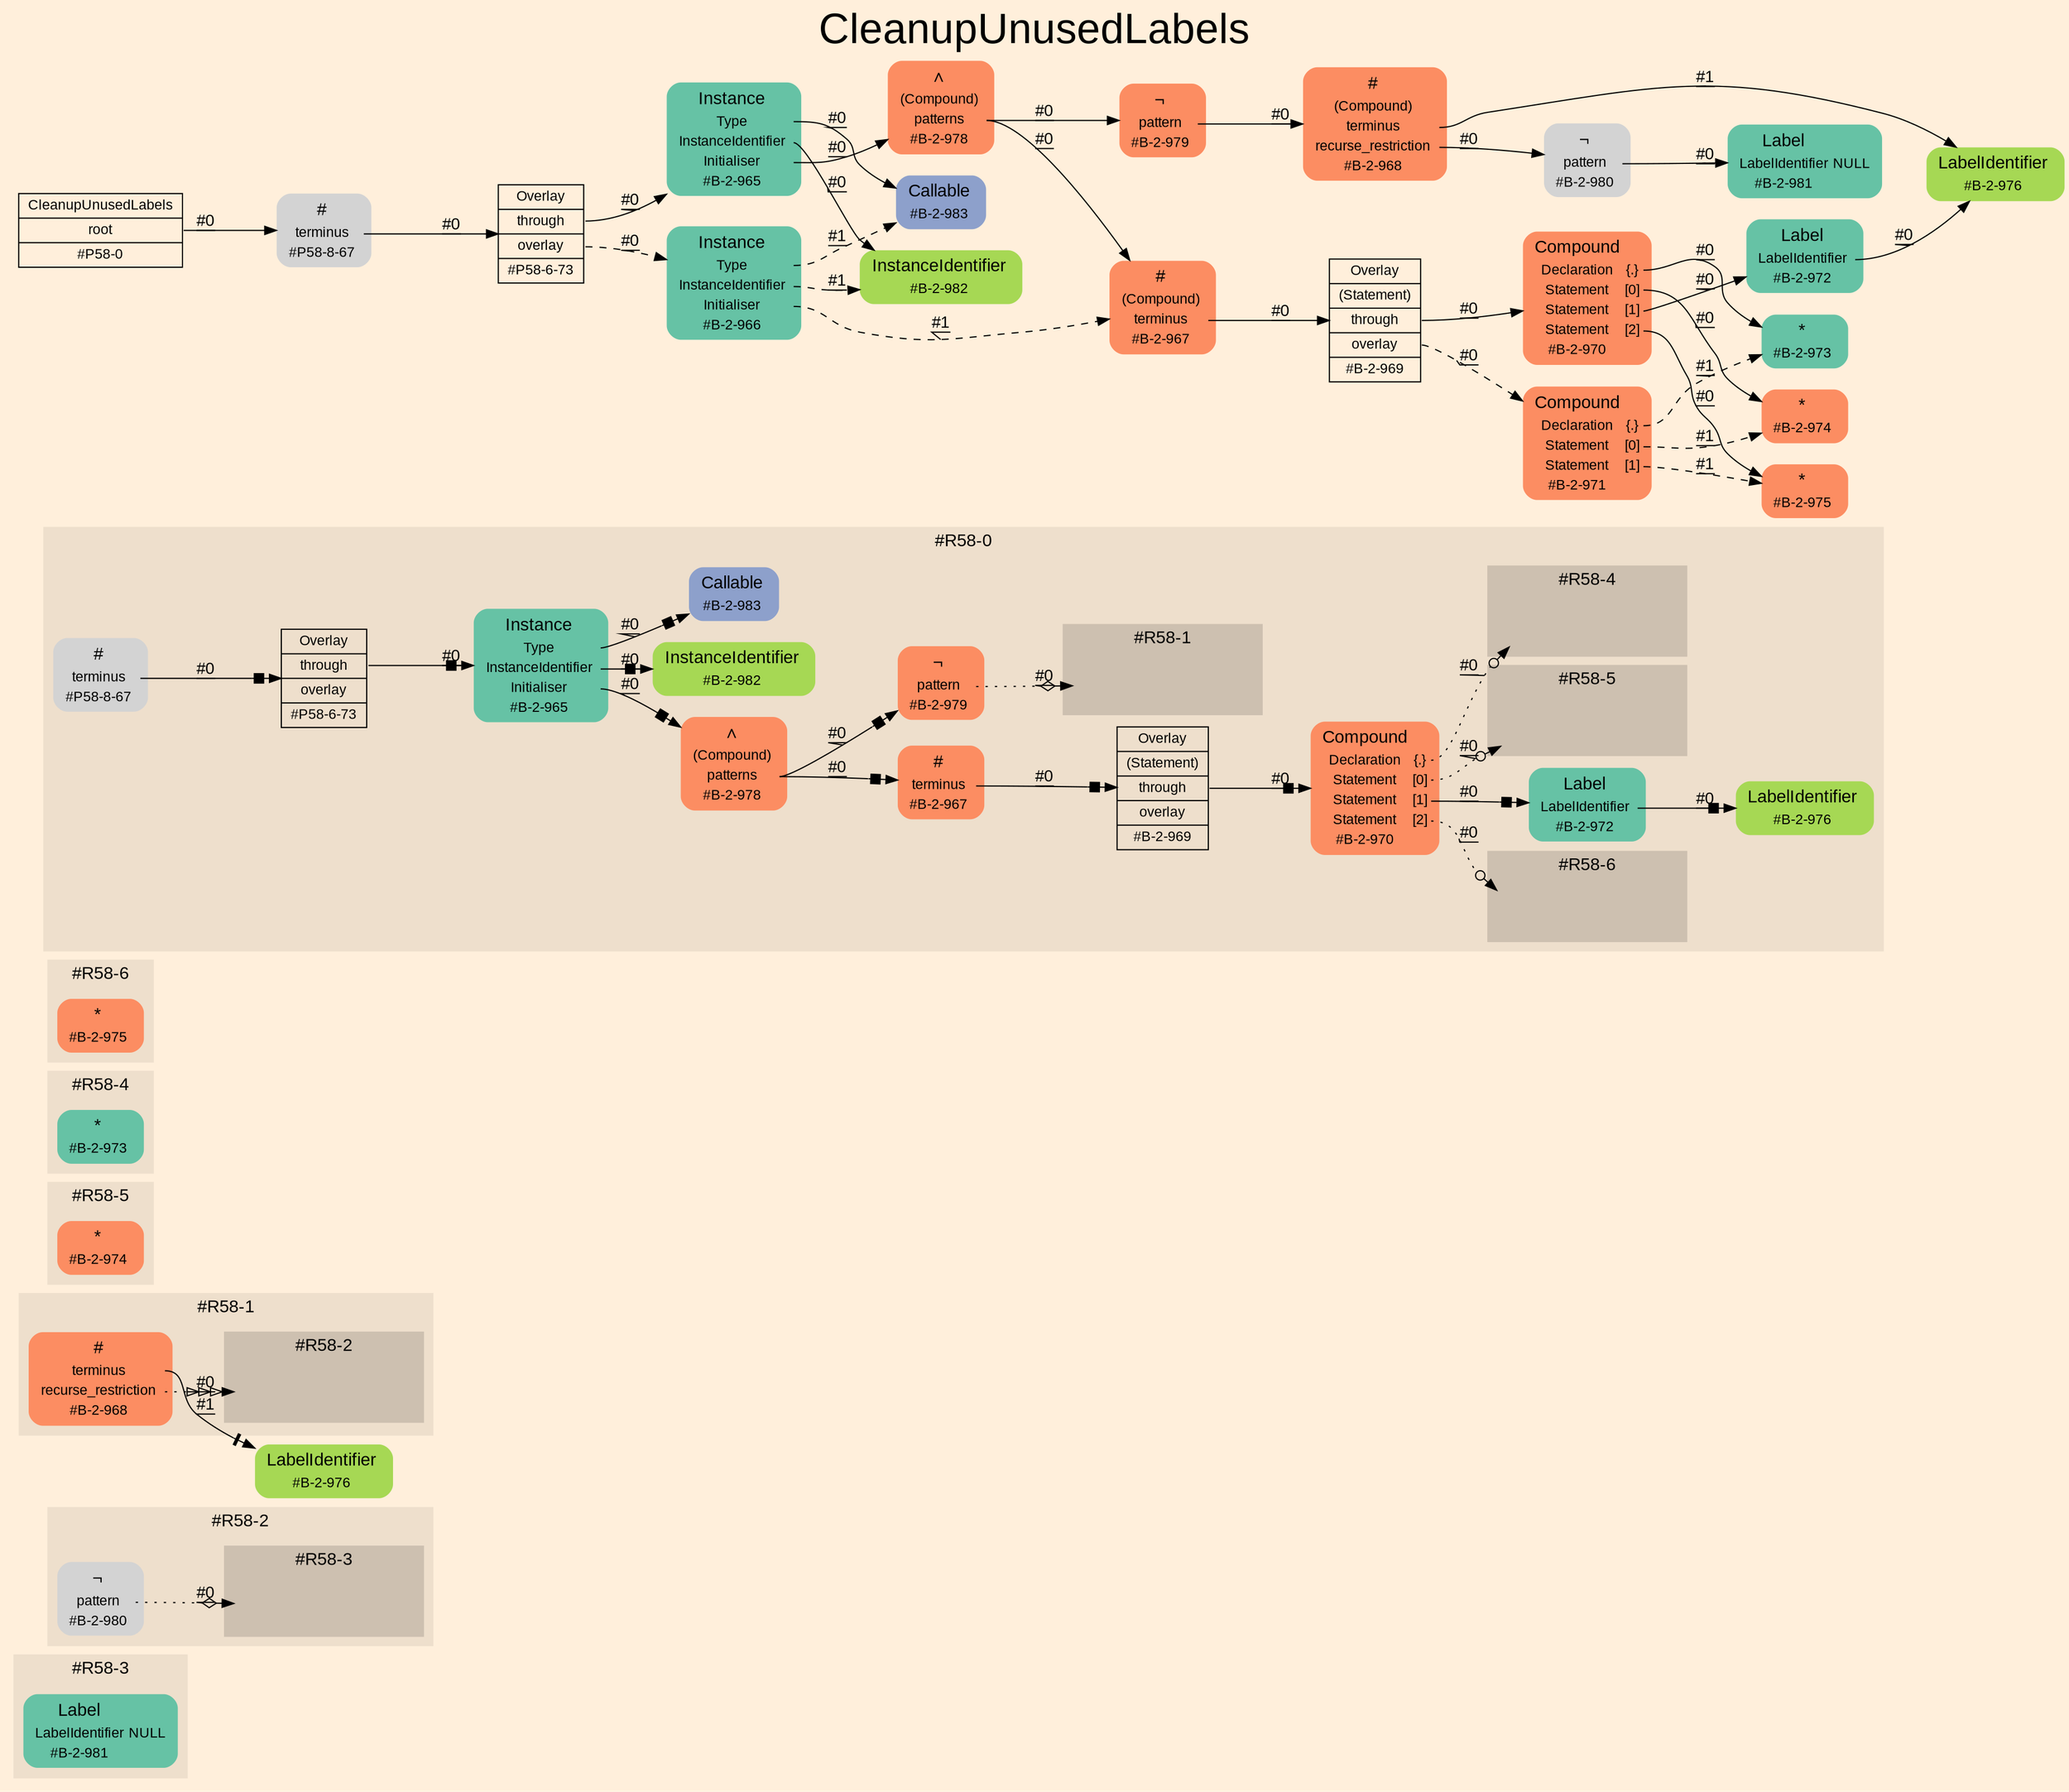 digraph "CleanupUnusedLabels" {
label = "CleanupUnusedLabels"
labelloc = t
fontsize = "36"
graph [
    rankdir = "LR"
    ranksep = 0.3
    bgcolor = antiquewhite1
    color = black
    fontcolor = black
    fontname = "Arial"
];
node [
    fontname = "Arial"
];
edge [
    fontname = "Arial"
];

// -------------------- figure #R58-3 --------------------
subgraph "cluster#R58-3" {
    label = "#R58-3"
    style = "filled"
    color = antiquewhite2
    fontsize = "15"
    "#R58-3 / #B-2-981" [
        shape = "plaintext"
        fillcolor = "/set28/1"
        label = <<TABLE BORDER="0" CELLBORDER="0" CELLSPACING="0">
         <TR><TD><FONT POINT-SIZE="15.0">Label</FONT></TD><TD></TD></TR>
         <TR><TD>LabelIdentifier</TD><TD PORT="port0">NULL</TD></TR>
         <TR><TD>#B-2-981</TD><TD PORT="port1"></TD></TR>
        </TABLE>>
        style = "rounded,filled"
        fontsize = "12"
    ];
    
}


// -------------------- figure #R58-2 --------------------
subgraph "cluster#R58-2" {
    label = "#R58-2"
    style = "filled"
    color = antiquewhite2
    fontsize = "15"
    "#R58-2 / #B-2-980" [
        shape = "plaintext"
        label = <<TABLE BORDER="0" CELLBORDER="0" CELLSPACING="0">
         <TR><TD><FONT POINT-SIZE="15.0">¬</FONT></TD><TD></TD></TR>
         <TR><TD>pattern</TD><TD PORT="port0"></TD></TR>
         <TR><TD>#B-2-980</TD><TD PORT="port1"></TD></TR>
        </TABLE>>
        style = "rounded,filled"
        fontsize = "12"
    ];
    
    subgraph "cluster#R58-2 / #R58-3" {
        label = "#R58-3"
        style = "filled"
        color = antiquewhite3
        fontsize = "15"
        "#R58-2 / #0 / #B-2-981" [
            shape = "none"
            style = "invisible"
        ];
        
    }
    
}


// -------------------- figure #R58-1 --------------------
"#R58-1 / #B-2-976" [
    shape = "plaintext"
    fillcolor = "/set28/5"
    label = <<TABLE BORDER="0" CELLBORDER="0" CELLSPACING="0">
     <TR><TD><FONT POINT-SIZE="15.0">LabelIdentifier</FONT></TD><TD></TD></TR>
     <TR><TD>#B-2-976</TD><TD PORT="port0"></TD></TR>
    </TABLE>>
    style = "rounded,filled"
    fontsize = "12"
];

subgraph "cluster#R58-1" {
    label = "#R58-1"
    style = "filled"
    color = antiquewhite2
    fontsize = "15"
    "#R58-1 / #B-2-968" [
        shape = "plaintext"
        fillcolor = "/set28/2"
        label = <<TABLE BORDER="0" CELLBORDER="0" CELLSPACING="0">
         <TR><TD><FONT POINT-SIZE="15.0">#</FONT></TD><TD></TD></TR>
         <TR><TD>terminus</TD><TD PORT="port0"></TD></TR>
         <TR><TD>recurse_restriction</TD><TD PORT="port1"></TD></TR>
         <TR><TD>#B-2-968</TD><TD PORT="port2"></TD></TR>
        </TABLE>>
        style = "rounded,filled"
        fontsize = "12"
    ];
    
    subgraph "cluster#R58-1 / #R58-2" {
        label = "#R58-2"
        style = "filled"
        color = antiquewhite3
        fontsize = "15"
        "#R58-1 / #0 / #B-2-980" [
            shape = "none"
            style = "invisible"
        ];
        
    }
    
}


// -------------------- figure #R58-5 --------------------
subgraph "cluster#R58-5" {
    label = "#R58-5"
    style = "filled"
    color = antiquewhite2
    fontsize = "15"
    "#R58-5 / #B-2-974" [
        shape = "plaintext"
        fillcolor = "/set28/2"
        label = <<TABLE BORDER="0" CELLBORDER="0" CELLSPACING="0">
         <TR><TD><FONT POINT-SIZE="15.0">*</FONT></TD><TD></TD></TR>
         <TR><TD>#B-2-974</TD><TD PORT="port0"></TD></TR>
        </TABLE>>
        style = "rounded,filled"
        fontsize = "12"
    ];
    
}


// -------------------- figure #R58-4 --------------------
subgraph "cluster#R58-4" {
    label = "#R58-4"
    style = "filled"
    color = antiquewhite2
    fontsize = "15"
    "#R58-4 / #B-2-973" [
        shape = "plaintext"
        fillcolor = "/set28/1"
        label = <<TABLE BORDER="0" CELLBORDER="0" CELLSPACING="0">
         <TR><TD><FONT POINT-SIZE="15.0">*</FONT></TD><TD></TD></TR>
         <TR><TD>#B-2-973</TD><TD PORT="port0"></TD></TR>
        </TABLE>>
        style = "rounded,filled"
        fontsize = "12"
    ];
    
}


// -------------------- figure #R58-6 --------------------
subgraph "cluster#R58-6" {
    label = "#R58-6"
    style = "filled"
    color = antiquewhite2
    fontsize = "15"
    "#R58-6 / #B-2-975" [
        shape = "plaintext"
        fillcolor = "/set28/2"
        label = <<TABLE BORDER="0" CELLBORDER="0" CELLSPACING="0">
         <TR><TD><FONT POINT-SIZE="15.0">*</FONT></TD><TD></TD></TR>
         <TR><TD>#B-2-975</TD><TD PORT="port0"></TD></TR>
        </TABLE>>
        style = "rounded,filled"
        fontsize = "12"
    ];
    
}


// -------------------- figure #R58-0 --------------------
subgraph "cluster#R58-0" {
    label = "#R58-0"
    style = "filled"
    color = antiquewhite2
    fontsize = "15"
    "#R58-0 / #B-2-965" [
        shape = "plaintext"
        fillcolor = "/set28/1"
        label = <<TABLE BORDER="0" CELLBORDER="0" CELLSPACING="0">
         <TR><TD><FONT POINT-SIZE="15.0">Instance</FONT></TD><TD></TD></TR>
         <TR><TD>Type</TD><TD PORT="port0"></TD></TR>
         <TR><TD>InstanceIdentifier</TD><TD PORT="port1"></TD></TR>
         <TR><TD>Initialiser</TD><TD PORT="port2"></TD></TR>
         <TR><TD>#B-2-965</TD><TD PORT="port3"></TD></TR>
        </TABLE>>
        style = "rounded,filled"
        fontsize = "12"
    ];
    
    "#R58-0 / #B-2-982" [
        shape = "plaintext"
        fillcolor = "/set28/5"
        label = <<TABLE BORDER="0" CELLBORDER="0" CELLSPACING="0">
         <TR><TD><FONT POINT-SIZE="15.0">InstanceIdentifier</FONT></TD><TD></TD></TR>
         <TR><TD>#B-2-982</TD><TD PORT="port0"></TD></TR>
        </TABLE>>
        style = "rounded,filled"
        fontsize = "12"
    ];
    
    "#R58-0 / #B-2-970" [
        shape = "plaintext"
        fillcolor = "/set28/2"
        label = <<TABLE BORDER="0" CELLBORDER="0" CELLSPACING="0">
         <TR><TD><FONT POINT-SIZE="15.0">Compound</FONT></TD><TD></TD></TR>
         <TR><TD>Declaration</TD><TD PORT="port0">{.}</TD></TR>
         <TR><TD>Statement</TD><TD PORT="port1">[0]</TD></TR>
         <TR><TD>Statement</TD><TD PORT="port2">[1]</TD></TR>
         <TR><TD>Statement</TD><TD PORT="port3">[2]</TD></TR>
         <TR><TD>#B-2-970</TD><TD PORT="port4"></TD></TR>
        </TABLE>>
        style = "rounded,filled"
        fontsize = "12"
    ];
    
    "#R58-0 / #B-2-972" [
        shape = "plaintext"
        fillcolor = "/set28/1"
        label = <<TABLE BORDER="0" CELLBORDER="0" CELLSPACING="0">
         <TR><TD><FONT POINT-SIZE="15.0">Label</FONT></TD><TD></TD></TR>
         <TR><TD>LabelIdentifier</TD><TD PORT="port0"></TD></TR>
         <TR><TD>#B-2-972</TD><TD PORT="port1"></TD></TR>
        </TABLE>>
        style = "rounded,filled"
        fontsize = "12"
    ];
    
    "#R58-0 / #P58-8-67" [
        shape = "plaintext"
        label = <<TABLE BORDER="0" CELLBORDER="0" CELLSPACING="0">
         <TR><TD><FONT POINT-SIZE="15.0">#</FONT></TD><TD></TD></TR>
         <TR><TD>terminus</TD><TD PORT="port0"></TD></TR>
         <TR><TD>#P58-8-67</TD><TD PORT="port1"></TD></TR>
        </TABLE>>
        style = "rounded,filled"
        fontsize = "12"
    ];
    
    "#R58-0 / #B-2-978" [
        shape = "plaintext"
        fillcolor = "/set28/2"
        label = <<TABLE BORDER="0" CELLBORDER="0" CELLSPACING="0">
         <TR><TD><FONT POINT-SIZE="15.0">∧</FONT></TD><TD></TD></TR>
         <TR><TD>(Compound)</TD><TD PORT="port0"></TD></TR>
         <TR><TD>patterns</TD><TD PORT="port1"></TD></TR>
         <TR><TD>#B-2-978</TD><TD PORT="port2"></TD></TR>
        </TABLE>>
        style = "rounded,filled"
        fontsize = "12"
    ];
    
    "#R58-0 / #B-2-967" [
        shape = "plaintext"
        fillcolor = "/set28/2"
        label = <<TABLE BORDER="0" CELLBORDER="0" CELLSPACING="0">
         <TR><TD><FONT POINT-SIZE="15.0">#</FONT></TD><TD></TD></TR>
         <TR><TD>terminus</TD><TD PORT="port0"></TD></TR>
         <TR><TD>#B-2-967</TD><TD PORT="port1"></TD></TR>
        </TABLE>>
        style = "rounded,filled"
        fontsize = "12"
    ];
    
    "#R58-0 / #B-2-979" [
        shape = "plaintext"
        fillcolor = "/set28/2"
        label = <<TABLE BORDER="0" CELLBORDER="0" CELLSPACING="0">
         <TR><TD><FONT POINT-SIZE="15.0">¬</FONT></TD><TD></TD></TR>
         <TR><TD>pattern</TD><TD PORT="port0"></TD></TR>
         <TR><TD>#B-2-979</TD><TD PORT="port1"></TD></TR>
        </TABLE>>
        style = "rounded,filled"
        fontsize = "12"
    ];
    
    "#R58-0 / #B-2-983" [
        shape = "plaintext"
        fillcolor = "/set28/3"
        label = <<TABLE BORDER="0" CELLBORDER="0" CELLSPACING="0">
         <TR><TD><FONT POINT-SIZE="15.0">Callable</FONT></TD><TD></TD></TR>
         <TR><TD>#B-2-983</TD><TD PORT="port0"></TD></TR>
        </TABLE>>
        style = "rounded,filled"
        fontsize = "12"
    ];
    
    "#R58-0 / #B-2-976" [
        shape = "plaintext"
        fillcolor = "/set28/5"
        label = <<TABLE BORDER="0" CELLBORDER="0" CELLSPACING="0">
         <TR><TD><FONT POINT-SIZE="15.0">LabelIdentifier</FONT></TD><TD></TD></TR>
         <TR><TD>#B-2-976</TD><TD PORT="port0"></TD></TR>
        </TABLE>>
        style = "rounded,filled"
        fontsize = "12"
    ];
    
    "#R58-0 / #P58-6-73" [
        shape = "record"
        fillcolor = antiquewhite2
        label = "<fixed> Overlay | <port0> through | <port1> overlay | <port2> #P58-6-73"
        style = "filled"
        fontsize = "12"
        color = black
        fontcolor = black
    ];
    
    "#R58-0 / #B-2-969" [
        shape = "record"
        fillcolor = antiquewhite2
        label = "<fixed> Overlay | <port0> (Statement) | <port1> through | <port2> overlay | <port3> #B-2-969"
        style = "filled"
        fontsize = "12"
        color = black
        fontcolor = black
    ];
    
    subgraph "cluster#R58-0 / #R58-6" {
        label = "#R58-6"
        style = "filled"
        color = antiquewhite3
        fontsize = "15"
        "#R58-0 / #0 / #B-2-975" [
            shape = "none"
            style = "invisible"
        ];
        
    }
    
    subgraph "cluster#R58-0 / #R58-4" {
        label = "#R58-4"
        style = "filled"
        color = antiquewhite3
        fontsize = "15"
        "#R58-0 / #0 / #B-2-973" [
            shape = "none"
            style = "invisible"
        ];
        
    }
    
    subgraph "cluster#R58-0 / #R58-5" {
        label = "#R58-5"
        style = "filled"
        color = antiquewhite3
        fontsize = "15"
        "#R58-0 / #0 / #B-2-974" [
            shape = "none"
            style = "invisible"
        ];
        
    }
    
    subgraph "cluster#R58-0 / #R58-1" {
        label = "#R58-1"
        style = "filled"
        color = antiquewhite3
        fontsize = "15"
        "#R58-0 / #0 / #B-2-968" [
            shape = "none"
            style = "invisible"
        ];
        
    }
    
}


// -------------------- transformation figure --------------------
"CR#P58-0" [
    shape = "record"
    fillcolor = antiquewhite1
    label = "<fixed> CleanupUnusedLabels | <port0> root | <port1> #P58-0"
    style = "filled"
    fontsize = "12"
    color = black
    fontcolor = black
];

"#P58-8-67" [
    shape = "plaintext"
    label = <<TABLE BORDER="0" CELLBORDER="0" CELLSPACING="0">
     <TR><TD><FONT POINT-SIZE="15.0">#</FONT></TD><TD></TD></TR>
     <TR><TD>terminus</TD><TD PORT="port0"></TD></TR>
     <TR><TD>#P58-8-67</TD><TD PORT="port1"></TD></TR>
    </TABLE>>
    style = "rounded,filled"
    fontsize = "12"
];

"#P58-6-73" [
    shape = "record"
    fillcolor = antiquewhite1
    label = "<fixed> Overlay | <port0> through | <port1> overlay | <port2> #P58-6-73"
    style = "filled"
    fontsize = "12"
    color = black
    fontcolor = black
];

"#B-2-965" [
    shape = "plaintext"
    fillcolor = "/set28/1"
    label = <<TABLE BORDER="0" CELLBORDER="0" CELLSPACING="0">
     <TR><TD><FONT POINT-SIZE="15.0">Instance</FONT></TD><TD></TD></TR>
     <TR><TD>Type</TD><TD PORT="port0"></TD></TR>
     <TR><TD>InstanceIdentifier</TD><TD PORT="port1"></TD></TR>
     <TR><TD>Initialiser</TD><TD PORT="port2"></TD></TR>
     <TR><TD>#B-2-965</TD><TD PORT="port3"></TD></TR>
    </TABLE>>
    style = "rounded,filled"
    fontsize = "12"
];

"#B-2-983" [
    shape = "plaintext"
    fillcolor = "/set28/3"
    label = <<TABLE BORDER="0" CELLBORDER="0" CELLSPACING="0">
     <TR><TD><FONT POINT-SIZE="15.0">Callable</FONT></TD><TD></TD></TR>
     <TR><TD>#B-2-983</TD><TD PORT="port0"></TD></TR>
    </TABLE>>
    style = "rounded,filled"
    fontsize = "12"
];

"#B-2-982" [
    shape = "plaintext"
    fillcolor = "/set28/5"
    label = <<TABLE BORDER="0" CELLBORDER="0" CELLSPACING="0">
     <TR><TD><FONT POINT-SIZE="15.0">InstanceIdentifier</FONT></TD><TD></TD></TR>
     <TR><TD>#B-2-982</TD><TD PORT="port0"></TD></TR>
    </TABLE>>
    style = "rounded,filled"
    fontsize = "12"
];

"#B-2-978" [
    shape = "plaintext"
    fillcolor = "/set28/2"
    label = <<TABLE BORDER="0" CELLBORDER="0" CELLSPACING="0">
     <TR><TD><FONT POINT-SIZE="15.0">∧</FONT></TD><TD></TD></TR>
     <TR><TD>(Compound)</TD><TD PORT="port0"></TD></TR>
     <TR><TD>patterns</TD><TD PORT="port1"></TD></TR>
     <TR><TD>#B-2-978</TD><TD PORT="port2"></TD></TR>
    </TABLE>>
    style = "rounded,filled"
    fontsize = "12"
];

"#B-2-967" [
    shape = "plaintext"
    fillcolor = "/set28/2"
    label = <<TABLE BORDER="0" CELLBORDER="0" CELLSPACING="0">
     <TR><TD><FONT POINT-SIZE="15.0">#</FONT></TD><TD></TD></TR>
     <TR><TD>(Compound)</TD><TD PORT="port0"></TD></TR>
     <TR><TD>terminus</TD><TD PORT="port1"></TD></TR>
     <TR><TD>#B-2-967</TD><TD PORT="port2"></TD></TR>
    </TABLE>>
    style = "rounded,filled"
    fontsize = "12"
];

"#B-2-969" [
    shape = "record"
    fillcolor = antiquewhite1
    label = "<fixed> Overlay | <port0> (Statement) | <port1> through | <port2> overlay | <port3> #B-2-969"
    style = "filled"
    fontsize = "12"
    color = black
    fontcolor = black
];

"#B-2-970" [
    shape = "plaintext"
    fillcolor = "/set28/2"
    label = <<TABLE BORDER="0" CELLBORDER="0" CELLSPACING="0">
     <TR><TD><FONT POINT-SIZE="15.0">Compound</FONT></TD><TD></TD></TR>
     <TR><TD>Declaration</TD><TD PORT="port0">{.}</TD></TR>
     <TR><TD>Statement</TD><TD PORT="port1">[0]</TD></TR>
     <TR><TD>Statement</TD><TD PORT="port2">[1]</TD></TR>
     <TR><TD>Statement</TD><TD PORT="port3">[2]</TD></TR>
     <TR><TD>#B-2-970</TD><TD PORT="port4"></TD></TR>
    </TABLE>>
    style = "rounded,filled"
    fontsize = "12"
];

"#B-2-973" [
    shape = "plaintext"
    fillcolor = "/set28/1"
    label = <<TABLE BORDER="0" CELLBORDER="0" CELLSPACING="0">
     <TR><TD><FONT POINT-SIZE="15.0">*</FONT></TD><TD></TD></TR>
     <TR><TD>#B-2-973</TD><TD PORT="port0"></TD></TR>
    </TABLE>>
    style = "rounded,filled"
    fontsize = "12"
];

"#B-2-974" [
    shape = "plaintext"
    fillcolor = "/set28/2"
    label = <<TABLE BORDER="0" CELLBORDER="0" CELLSPACING="0">
     <TR><TD><FONT POINT-SIZE="15.0">*</FONT></TD><TD></TD></TR>
     <TR><TD>#B-2-974</TD><TD PORT="port0"></TD></TR>
    </TABLE>>
    style = "rounded,filled"
    fontsize = "12"
];

"#B-2-972" [
    shape = "plaintext"
    fillcolor = "/set28/1"
    label = <<TABLE BORDER="0" CELLBORDER="0" CELLSPACING="0">
     <TR><TD><FONT POINT-SIZE="15.0">Label</FONT></TD><TD></TD></TR>
     <TR><TD>LabelIdentifier</TD><TD PORT="port0"></TD></TR>
     <TR><TD>#B-2-972</TD><TD PORT="port1"></TD></TR>
    </TABLE>>
    style = "rounded,filled"
    fontsize = "12"
];

"#B-2-976" [
    shape = "plaintext"
    fillcolor = "/set28/5"
    label = <<TABLE BORDER="0" CELLBORDER="0" CELLSPACING="0">
     <TR><TD><FONT POINT-SIZE="15.0">LabelIdentifier</FONT></TD><TD></TD></TR>
     <TR><TD>#B-2-976</TD><TD PORT="port0"></TD></TR>
    </TABLE>>
    style = "rounded,filled"
    fontsize = "12"
];

"#B-2-975" [
    shape = "plaintext"
    fillcolor = "/set28/2"
    label = <<TABLE BORDER="0" CELLBORDER="0" CELLSPACING="0">
     <TR><TD><FONT POINT-SIZE="15.0">*</FONT></TD><TD></TD></TR>
     <TR><TD>#B-2-975</TD><TD PORT="port0"></TD></TR>
    </TABLE>>
    style = "rounded,filled"
    fontsize = "12"
];

"#B-2-971" [
    shape = "plaintext"
    fillcolor = "/set28/2"
    label = <<TABLE BORDER="0" CELLBORDER="0" CELLSPACING="0">
     <TR><TD><FONT POINT-SIZE="15.0">Compound</FONT></TD><TD></TD></TR>
     <TR><TD>Declaration</TD><TD PORT="port0">{.}</TD></TR>
     <TR><TD>Statement</TD><TD PORT="port1">[0]</TD></TR>
     <TR><TD>Statement</TD><TD PORT="port2">[1]</TD></TR>
     <TR><TD>#B-2-971</TD><TD PORT="port3"></TD></TR>
    </TABLE>>
    style = "rounded,filled"
    fontsize = "12"
];

"#B-2-979" [
    shape = "plaintext"
    fillcolor = "/set28/2"
    label = <<TABLE BORDER="0" CELLBORDER="0" CELLSPACING="0">
     <TR><TD><FONT POINT-SIZE="15.0">¬</FONT></TD><TD></TD></TR>
     <TR><TD>pattern</TD><TD PORT="port0"></TD></TR>
     <TR><TD>#B-2-979</TD><TD PORT="port1"></TD></TR>
    </TABLE>>
    style = "rounded,filled"
    fontsize = "12"
];

"#B-2-968" [
    shape = "plaintext"
    fillcolor = "/set28/2"
    label = <<TABLE BORDER="0" CELLBORDER="0" CELLSPACING="0">
     <TR><TD><FONT POINT-SIZE="15.0">#</FONT></TD><TD></TD></TR>
     <TR><TD>(Compound)</TD><TD PORT="port0"></TD></TR>
     <TR><TD>terminus</TD><TD PORT="port1"></TD></TR>
     <TR><TD>recurse_restriction</TD><TD PORT="port2"></TD></TR>
     <TR><TD>#B-2-968</TD><TD PORT="port3"></TD></TR>
    </TABLE>>
    style = "rounded,filled"
    fontsize = "12"
];

"#B-2-980" [
    shape = "plaintext"
    label = <<TABLE BORDER="0" CELLBORDER="0" CELLSPACING="0">
     <TR><TD><FONT POINT-SIZE="15.0">¬</FONT></TD><TD></TD></TR>
     <TR><TD>pattern</TD><TD PORT="port0"></TD></TR>
     <TR><TD>#B-2-980</TD><TD PORT="port1"></TD></TR>
    </TABLE>>
    style = "rounded,filled"
    fontsize = "12"
];

"#B-2-981" [
    shape = "plaintext"
    fillcolor = "/set28/1"
    label = <<TABLE BORDER="0" CELLBORDER="0" CELLSPACING="0">
     <TR><TD><FONT POINT-SIZE="15.0">Label</FONT></TD><TD></TD></TR>
     <TR><TD>LabelIdentifier</TD><TD PORT="port0">NULL</TD></TR>
     <TR><TD>#B-2-981</TD><TD PORT="port1"></TD></TR>
    </TABLE>>
    style = "rounded,filled"
    fontsize = "12"
];

"#B-2-966" [
    shape = "plaintext"
    fillcolor = "/set28/1"
    label = <<TABLE BORDER="0" CELLBORDER="0" CELLSPACING="0">
     <TR><TD><FONT POINT-SIZE="15.0">Instance</FONT></TD><TD></TD></TR>
     <TR><TD>Type</TD><TD PORT="port0"></TD></TR>
     <TR><TD>InstanceIdentifier</TD><TD PORT="port1"></TD></TR>
     <TR><TD>Initialiser</TD><TD PORT="port2"></TD></TR>
     <TR><TD>#B-2-966</TD><TD PORT="port3"></TD></TR>
    </TABLE>>
    style = "rounded,filled"
    fontsize = "12"
];


// -------------------- links --------------------
// links for block CR#P58-0
"CR#P58-0":port0 -> "#P58-8-67" [
    style="solid"
    label = "#0"
    decorate = true
    color = black
    fontcolor = black
];

// links for block #P58-8-67
"#P58-8-67":port0 -> "#P58-6-73" [
    style="solid"
    label = "#0"
    decorate = true
    color = black
    fontcolor = black
];

// links for block #P58-6-73
"#P58-6-73":port0 -> "#B-2-965" [
    style="solid"
    label = "#0"
    decorate = true
    color = black
    fontcolor = black
];

"#P58-6-73":port1 -> "#B-2-966" [
    style="dashed"
    label = "#0"
    decorate = true
    color = black
    fontcolor = black
];

// links for block #B-2-965
"#B-2-965":port0 -> "#B-2-983" [
    style="solid"
    label = "#0"
    decorate = true
    color = black
    fontcolor = black
];

"#B-2-965":port1 -> "#B-2-982" [
    style="solid"
    label = "#0"
    decorate = true
    color = black
    fontcolor = black
];

"#B-2-965":port2 -> "#B-2-978" [
    style="solid"
    label = "#0"
    decorate = true
    color = black
    fontcolor = black
];

// links for block #B-2-983
// links for block #B-2-982
// links for block #B-2-978
"#B-2-978":port1 -> "#B-2-967" [
    style="solid"
    label = "#0"
    decorate = true
    color = black
    fontcolor = black
];

"#B-2-978":port1 -> "#B-2-979" [
    style="solid"
    label = "#0"
    decorate = true
    color = black
    fontcolor = black
];

// links for block #B-2-967
"#B-2-967":port1 -> "#B-2-969" [
    style="solid"
    label = "#0"
    decorate = true
    color = black
    fontcolor = black
];

// links for block #B-2-969
"#B-2-969":port1 -> "#B-2-970" [
    style="solid"
    label = "#0"
    decorate = true
    color = black
    fontcolor = black
];

"#B-2-969":port2 -> "#B-2-971" [
    style="dashed"
    label = "#0"
    decorate = true
    color = black
    fontcolor = black
];

// links for block #B-2-970
"#B-2-970":port0 -> "#B-2-973" [
    style="solid"
    label = "#0"
    decorate = true
    color = black
    fontcolor = black
];

"#B-2-970":port1 -> "#B-2-974" [
    style="solid"
    label = "#0"
    decorate = true
    color = black
    fontcolor = black
];

"#B-2-970":port2 -> "#B-2-972" [
    style="solid"
    label = "#0"
    decorate = true
    color = black
    fontcolor = black
];

"#B-2-970":port3 -> "#B-2-975" [
    style="solid"
    label = "#0"
    decorate = true
    color = black
    fontcolor = black
];

// links for block #B-2-973
// links for block #B-2-974
// links for block #B-2-972
"#B-2-972":port0 -> "#B-2-976" [
    style="solid"
    label = "#0"
    decorate = true
    color = black
    fontcolor = black
];

// links for block #B-2-976
// links for block #B-2-975
// links for block #B-2-971
"#B-2-971":port0 -> "#B-2-973" [
    style="dashed"
    label = "#1"
    decorate = true
    color = black
    fontcolor = black
];

"#B-2-971":port1 -> "#B-2-974" [
    style="dashed"
    label = "#1"
    decorate = true
    color = black
    fontcolor = black
];

"#B-2-971":port2 -> "#B-2-975" [
    style="dashed"
    label = "#1"
    decorate = true
    color = black
    fontcolor = black
];

// links for block #B-2-979
"#B-2-979":port0 -> "#B-2-968" [
    style="solid"
    label = "#0"
    decorate = true
    color = black
    fontcolor = black
];

// links for block #B-2-968
"#B-2-968":port1 -> "#B-2-976" [
    style="solid"
    label = "#1"
    decorate = true
    color = black
    fontcolor = black
];

"#B-2-968":port2 -> "#B-2-980" [
    style="solid"
    label = "#0"
    decorate = true
    color = black
    fontcolor = black
];

// links for block #B-2-980
"#B-2-980":port0 -> "#B-2-981" [
    style="solid"
    label = "#0"
    decorate = true
    color = black
    fontcolor = black
];

// links for block #B-2-981
// links for block #B-2-966
"#B-2-966":port0 -> "#B-2-983" [
    style="dashed"
    label = "#1"
    decorate = true
    color = black
    fontcolor = black
];

"#B-2-966":port1 -> "#B-2-982" [
    style="dashed"
    label = "#1"
    decorate = true
    color = black
    fontcolor = black
];

"#B-2-966":port2 -> "#B-2-967" [
    style="dashed"
    label = "#1"
    decorate = true
    color = black
    fontcolor = black
];

// links for block #R58-0 / #B-2-965
"#R58-0 / #B-2-965":port0 -> "#R58-0 / #B-2-983" [
    style="solid"
    arrowhead="normalnonebox"
    label = "#0"
    decorate = true
    color = black
    fontcolor = black
];

"#R58-0 / #B-2-965":port1 -> "#R58-0 / #B-2-982" [
    style="solid"
    arrowhead="normalnonebox"
    label = "#0"
    decorate = true
    color = black
    fontcolor = black
];

"#R58-0 / #B-2-965":port2 -> "#R58-0 / #B-2-978" [
    style="solid"
    arrowhead="normalnonebox"
    label = "#0"
    decorate = true
    color = black
    fontcolor = black
];

// links for block #R58-0 / #B-2-982
// links for block #R58-0 / #B-2-970
"#R58-0 / #B-2-970":port0 -> "#R58-0 / #0 / #B-2-973" [
    style="dotted"
    arrowhead="normalnoneodot"
    label = "#0"
    decorate = true
    color = black
    fontcolor = black
];

"#R58-0 / #B-2-970":port1 -> "#R58-0 / #0 / #B-2-974" [
    style="dotted"
    arrowhead="normalnoneodot"
    label = "#0"
    decorate = true
    color = black
    fontcolor = black
];

"#R58-0 / #B-2-970":port2 -> "#R58-0 / #B-2-972" [
    style="solid"
    arrowhead="normalnonebox"
    label = "#0"
    decorate = true
    color = black
    fontcolor = black
];

"#R58-0 / #B-2-970":port3 -> "#R58-0 / #0 / #B-2-975" [
    style="dotted"
    arrowhead="normalnoneodot"
    label = "#0"
    decorate = true
    color = black
    fontcolor = black
];

// links for block #R58-0 / #B-2-972
"#R58-0 / #B-2-972":port0 -> "#R58-0 / #B-2-976" [
    style="solid"
    arrowhead="normalnonebox"
    label = "#0"
    decorate = true
    color = black
    fontcolor = black
];

// links for block #R58-0 / #P58-8-67
"#R58-0 / #P58-8-67":port0 -> "#R58-0 / #P58-6-73" [
    style="solid"
    arrowhead="normalnonebox"
    label = "#0"
    decorate = true
    color = black
    fontcolor = black
];

// links for block #R58-0 / #B-2-978
"#R58-0 / #B-2-978":port1 -> "#R58-0 / #B-2-967" [
    style="solid"
    arrowhead="normalnonebox"
    label = "#0"
    decorate = true
    color = black
    fontcolor = black
];

"#R58-0 / #B-2-978":port1 -> "#R58-0 / #B-2-979" [
    style="solid"
    arrowhead="normalnonebox"
    label = "#0"
    decorate = true
    color = black
    fontcolor = black
];

// links for block #R58-0 / #B-2-967
"#R58-0 / #B-2-967":port0 -> "#R58-0 / #B-2-969" [
    style="solid"
    arrowhead="normalnonebox"
    label = "#0"
    decorate = true
    color = black
    fontcolor = black
];

// links for block #R58-0 / #B-2-979
"#R58-0 / #B-2-979":port0 -> "#R58-0 / #0 / #B-2-968" [
    style="dotted"
    arrowhead="normalnoneodiamond"
    label = "#0"
    decorate = true
    color = black
    fontcolor = black
];

// links for block #R58-0 / #B-2-983
// links for block #R58-0 / #B-2-976
// links for block #R58-0 / #P58-6-73
"#R58-0 / #P58-6-73":port0 -> "#R58-0 / #B-2-965" [
    style="solid"
    arrowhead="normalnonebox"
    label = "#0"
    decorate = true
    color = black
    fontcolor = black
];

// links for block #R58-0 / #B-2-969
"#R58-0 / #B-2-969":port1 -> "#R58-0 / #B-2-970" [
    style="solid"
    arrowhead="normalnonebox"
    label = "#0"
    decorate = true
    color = black
    fontcolor = black
];

// links for block #R58-0 / #0 / #B-2-975
// links for block #R58-0 / #0 / #B-2-973
// links for block #R58-0 / #0 / #B-2-974
// links for block #R58-0 / #0 / #B-2-968
// links for block #R58-6 / #B-2-975
// links for block #R58-4 / #B-2-973
// links for block #R58-5 / #B-2-974
// links for block #R58-1 / #B-2-976
// links for block #R58-1 / #B-2-968
"#R58-1 / #B-2-968":port0 -> "#R58-1 / #B-2-976" [
    style="solid"
    arrowhead="normalnonetee"
    label = "#1"
    decorate = true
    color = black
    fontcolor = black
];

"#R58-1 / #B-2-968":port1 -> "#R58-1 / #0 / #B-2-980" [
    style="dotted"
    arrowhead="normalonormalonormalonormal"
    label = "#0"
    decorate = true
    color = black
    fontcolor = black
];

// links for block #R58-1 / #0 / #B-2-980
// links for block #R58-2 / #B-2-980
"#R58-2 / #B-2-980":port0 -> "#R58-2 / #0 / #B-2-981" [
    style="dotted"
    arrowhead="normalnoneodiamond"
    label = "#0"
    decorate = true
    color = black
    fontcolor = black
];

// links for block #R58-2 / #0 / #B-2-981
// links for block #R58-3 / #B-2-981
}
